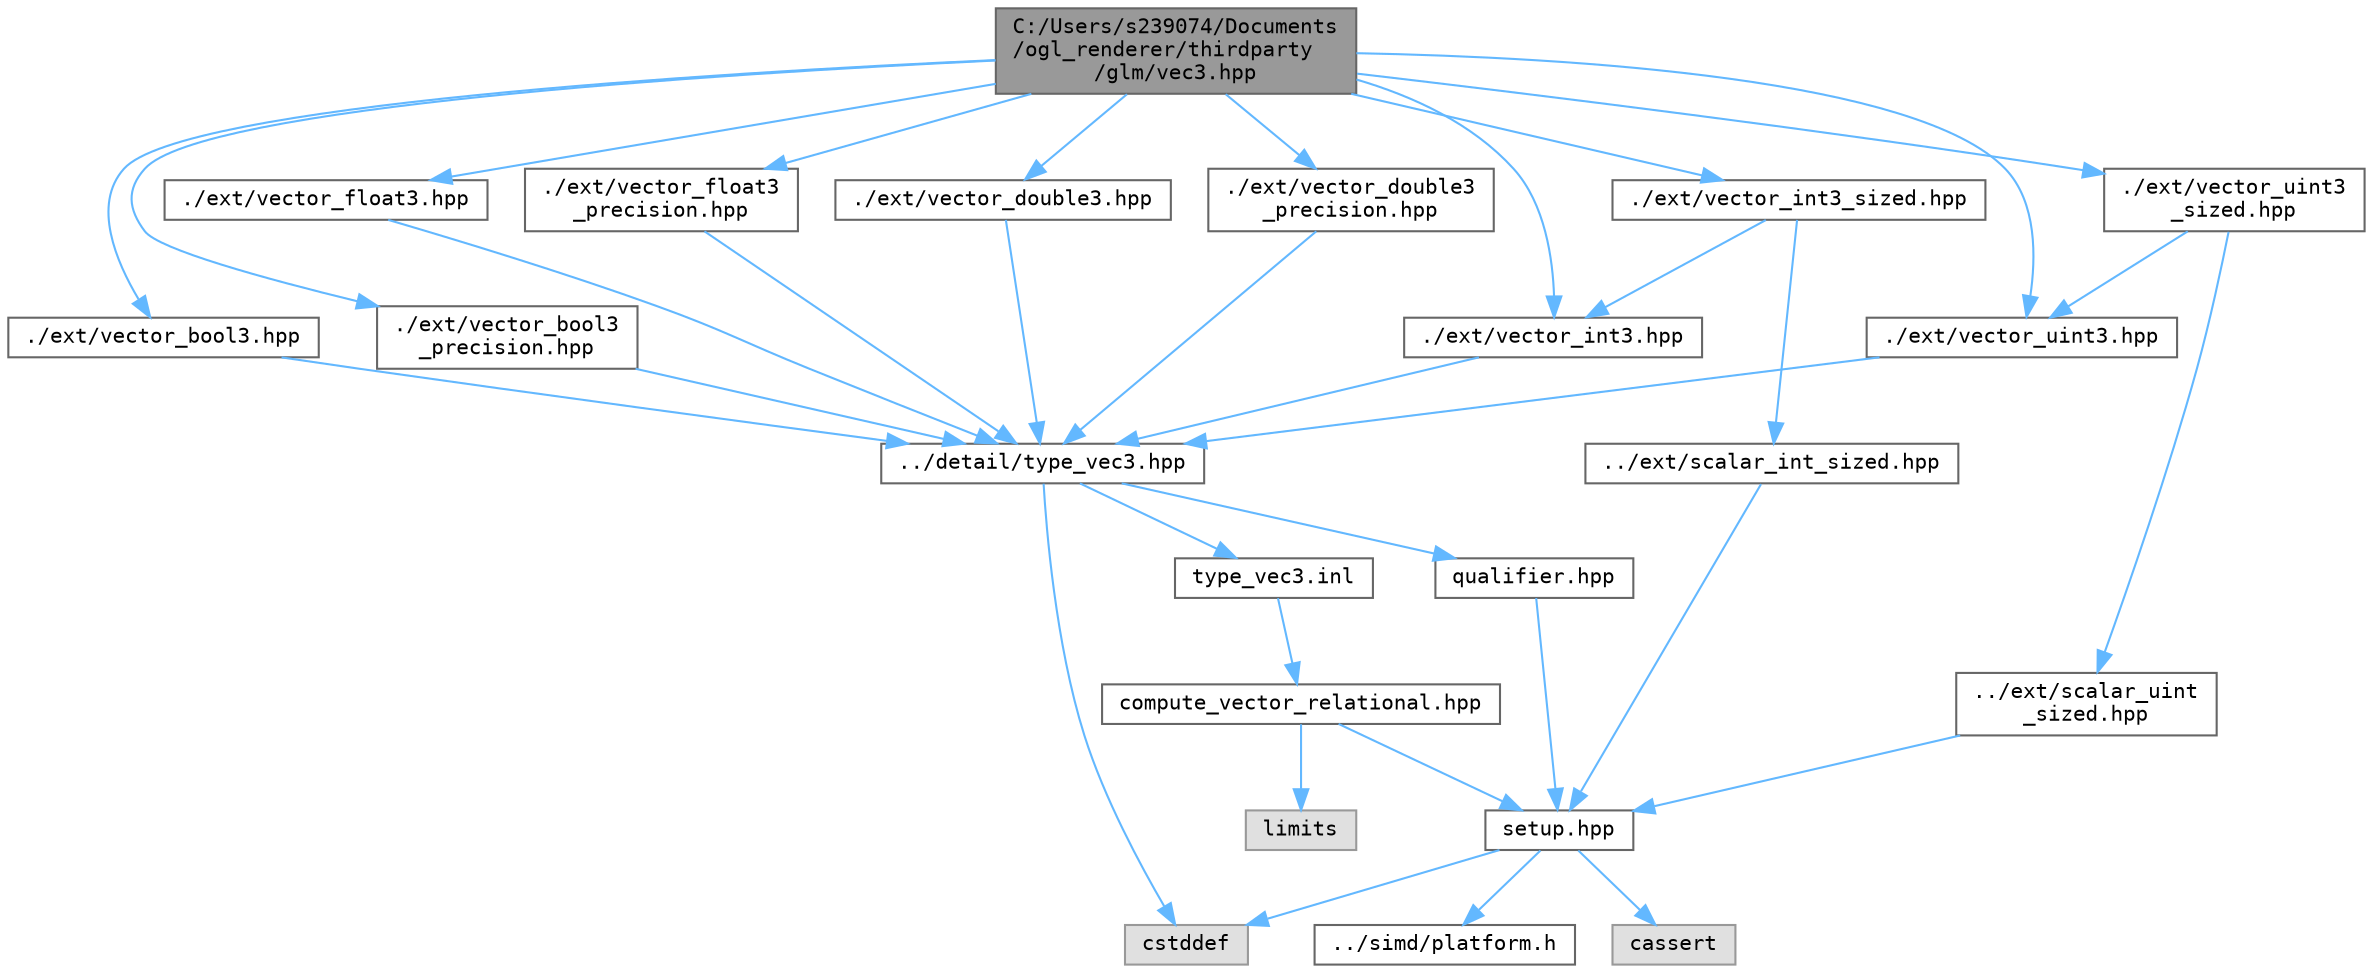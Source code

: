 digraph "C:/Users/s239074/Documents/ogl_renderer/thirdparty/glm/vec3.hpp"
{
 // LATEX_PDF_SIZE
  bgcolor="transparent";
  edge [fontname=Terminal,fontsize=10,labelfontname=Helvetica,labelfontsize=10];
  node [fontname=Terminal,fontsize=10,shape=box,height=0.2,width=0.4];
  Node1 [label="C:/Users/s239074/Documents\l/ogl_renderer/thirdparty\l/glm/vec3.hpp",height=0.2,width=0.4,color="gray40", fillcolor="grey60", style="filled", fontcolor="black",tooltip=" "];
  Node1 -> Node2 [color="steelblue1",style="solid"];
  Node2 [label="./ext/vector_bool3.hpp",height=0.2,width=0.4,color="grey40", fillcolor="white", style="filled",URL="$vector__bool3_8hpp.html",tooltip=" "];
  Node2 -> Node3 [color="steelblue1",style="solid"];
  Node3 [label="../detail/type_vec3.hpp",height=0.2,width=0.4,color="grey40", fillcolor="white", style="filled",URL="$type__vec3_8hpp.html",tooltip=" "];
  Node3 -> Node4 [color="steelblue1",style="solid"];
  Node4 [label="qualifier.hpp",height=0.2,width=0.4,color="grey40", fillcolor="white", style="filled",URL="$qualifier_8hpp.html",tooltip=" "];
  Node4 -> Node5 [color="steelblue1",style="solid"];
  Node5 [label="setup.hpp",height=0.2,width=0.4,color="grey40", fillcolor="white", style="filled",URL="$setup_8hpp.html",tooltip=" "];
  Node5 -> Node6 [color="steelblue1",style="solid"];
  Node6 [label="cassert",height=0.2,width=0.4,color="grey60", fillcolor="#E0E0E0", style="filled",tooltip=" "];
  Node5 -> Node7 [color="steelblue1",style="solid"];
  Node7 [label="cstddef",height=0.2,width=0.4,color="grey60", fillcolor="#E0E0E0", style="filled",tooltip=" "];
  Node5 -> Node8 [color="steelblue1",style="solid"];
  Node8 [label="../simd/platform.h",height=0.2,width=0.4,color="grey40", fillcolor="white", style="filled",URL="$platform_8h.html",tooltip=" "];
  Node3 -> Node7 [color="steelblue1",style="solid"];
  Node3 -> Node9 [color="steelblue1",style="solid"];
  Node9 [label="type_vec3.inl",height=0.2,width=0.4,color="grey40", fillcolor="white", style="filled",URL="$type__vec3_8inl.html",tooltip=" "];
  Node9 -> Node10 [color="steelblue1",style="solid"];
  Node10 [label="compute_vector_relational.hpp",height=0.2,width=0.4,color="grey40", fillcolor="white", style="filled",URL="$compute__vector__relational_8hpp.html",tooltip=" "];
  Node10 -> Node5 [color="steelblue1",style="solid"];
  Node10 -> Node11 [color="steelblue1",style="solid"];
  Node11 [label="limits",height=0.2,width=0.4,color="grey60", fillcolor="#E0E0E0", style="filled",tooltip=" "];
  Node1 -> Node12 [color="steelblue1",style="solid"];
  Node12 [label="./ext/vector_bool3\l_precision.hpp",height=0.2,width=0.4,color="grey40", fillcolor="white", style="filled",URL="$vector__bool3__precision_8hpp.html",tooltip=" "];
  Node12 -> Node3 [color="steelblue1",style="solid"];
  Node1 -> Node13 [color="steelblue1",style="solid"];
  Node13 [label="./ext/vector_float3.hpp",height=0.2,width=0.4,color="grey40", fillcolor="white", style="filled",URL="$vector__float3_8hpp.html",tooltip=" "];
  Node13 -> Node3 [color="steelblue1",style="solid"];
  Node1 -> Node14 [color="steelblue1",style="solid"];
  Node14 [label="./ext/vector_float3\l_precision.hpp",height=0.2,width=0.4,color="grey40", fillcolor="white", style="filled",URL="$vector__float3__precision_8hpp.html",tooltip=" "];
  Node14 -> Node3 [color="steelblue1",style="solid"];
  Node1 -> Node15 [color="steelblue1",style="solid"];
  Node15 [label="./ext/vector_double3.hpp",height=0.2,width=0.4,color="grey40", fillcolor="white", style="filled",URL="$vector__double3_8hpp.html",tooltip=" "];
  Node15 -> Node3 [color="steelblue1",style="solid"];
  Node1 -> Node16 [color="steelblue1",style="solid"];
  Node16 [label="./ext/vector_double3\l_precision.hpp",height=0.2,width=0.4,color="grey40", fillcolor="white", style="filled",URL="$vector__double3__precision_8hpp.html",tooltip=" "];
  Node16 -> Node3 [color="steelblue1",style="solid"];
  Node1 -> Node17 [color="steelblue1",style="solid"];
  Node17 [label="./ext/vector_int3.hpp",height=0.2,width=0.4,color="grey40", fillcolor="white", style="filled",URL="$vector__int3_8hpp.html",tooltip=" "];
  Node17 -> Node3 [color="steelblue1",style="solid"];
  Node1 -> Node18 [color="steelblue1",style="solid"];
  Node18 [label="./ext/vector_int3_sized.hpp",height=0.2,width=0.4,color="grey40", fillcolor="white", style="filled",URL="$vector__int3__sized_8hpp.html",tooltip=" "];
  Node18 -> Node17 [color="steelblue1",style="solid"];
  Node18 -> Node19 [color="steelblue1",style="solid"];
  Node19 [label="../ext/scalar_int_sized.hpp",height=0.2,width=0.4,color="grey40", fillcolor="white", style="filled",URL="$scalar__int__sized_8hpp.html",tooltip=" "];
  Node19 -> Node5 [color="steelblue1",style="solid"];
  Node1 -> Node20 [color="steelblue1",style="solid"];
  Node20 [label="./ext/vector_uint3.hpp",height=0.2,width=0.4,color="grey40", fillcolor="white", style="filled",URL="$vector__uint3_8hpp.html",tooltip=" "];
  Node20 -> Node3 [color="steelblue1",style="solid"];
  Node1 -> Node21 [color="steelblue1",style="solid"];
  Node21 [label="./ext/vector_uint3\l_sized.hpp",height=0.2,width=0.4,color="grey40", fillcolor="white", style="filled",URL="$vector__uint3__sized_8hpp.html",tooltip=" "];
  Node21 -> Node20 [color="steelblue1",style="solid"];
  Node21 -> Node22 [color="steelblue1",style="solid"];
  Node22 [label="../ext/scalar_uint\l_sized.hpp",height=0.2,width=0.4,color="grey40", fillcolor="white", style="filled",URL="$scalar__uint__sized_8hpp.html",tooltip=" "];
  Node22 -> Node5 [color="steelblue1",style="solid"];
}

